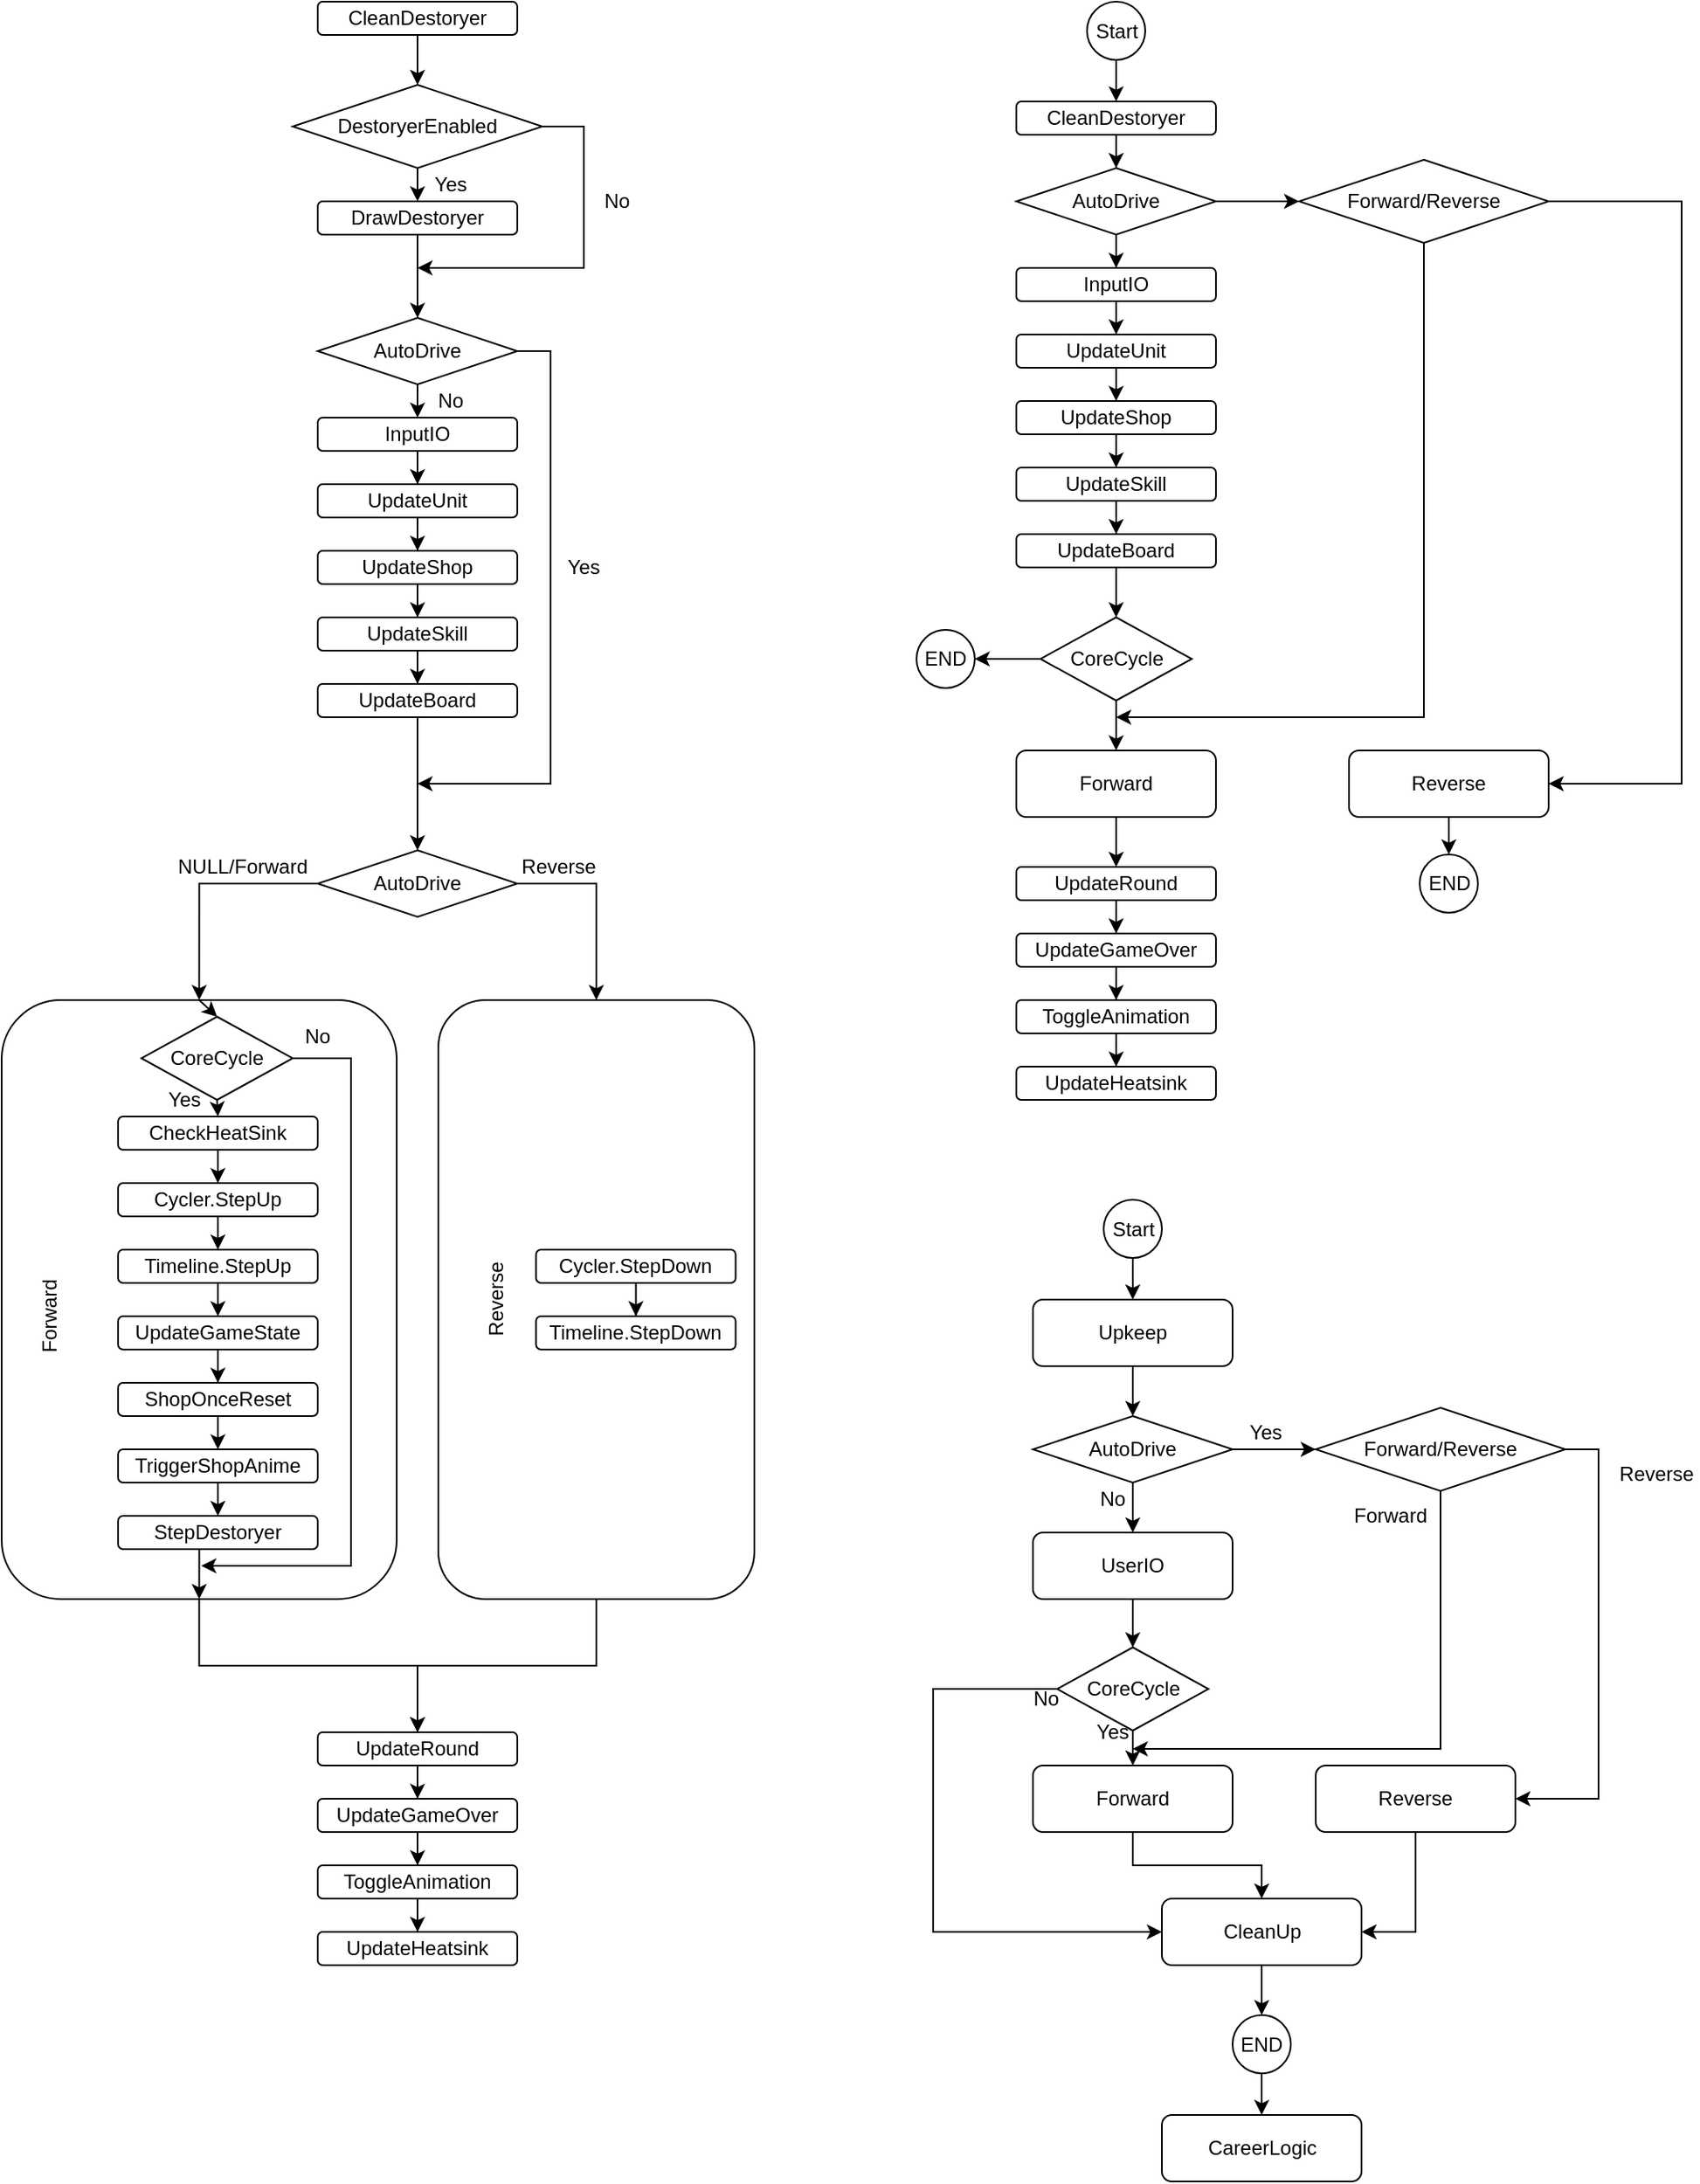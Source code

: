 <mxfile version="13.8.0" type="device"><diagram id="Ub89N-cGmiCiXLFI5kjl" name="Page-1"><mxGraphModel dx="3976" dy="2306" grid="1" gridSize="10" guides="1" tooltips="1" connect="1" arrows="1" fold="1" page="1" pageScale="1" pageWidth="827" pageHeight="1169" math="0" shadow="0"><root><mxCell id="0"/><mxCell id="1" parent="0"/><mxCell id="7DODmKBSSqq9U1HF3rxG-23" style="edgeStyle=orthogonalEdgeStyle;rounded=0;orthogonalLoop=1;jettySize=auto;html=1;exitX=0.5;exitY=1;exitDx=0;exitDy=0;entryX=0.5;entryY=0;entryDx=0;entryDy=0;" parent="1" source="7DODmKBSSqq9U1HF3rxG-1" target="7DODmKBSSqq9U1HF3rxG-22" edge="1"><mxGeometry relative="1" as="geometry"/></mxCell><mxCell id="7DODmKBSSqq9U1HF3rxG-1" value="CleanDestoryer" style="rounded=1;whiteSpace=wrap;html=1;" parent="1" vertex="1"><mxGeometry x="360" y="180" width="120" height="20" as="geometry"/></mxCell><mxCell id="7DODmKBSSqq9U1HF3rxG-25" style="edgeStyle=orthogonalEdgeStyle;rounded=0;orthogonalLoop=1;jettySize=auto;html=1;exitX=0.5;exitY=1;exitDx=0;exitDy=0;" parent="1" source="7DODmKBSSqq9U1HF3rxG-2" target="7DODmKBSSqq9U1HF3rxG-31" edge="1"><mxGeometry relative="1" as="geometry"/></mxCell><mxCell id="7DODmKBSSqq9U1HF3rxG-2" value="DrawDestoryer" style="rounded=1;whiteSpace=wrap;html=1;" parent="1" vertex="1"><mxGeometry x="360" y="300" width="120" height="20" as="geometry"/></mxCell><mxCell id="7DODmKBSSqq9U1HF3rxG-45" style="edgeStyle=orthogonalEdgeStyle;rounded=0;orthogonalLoop=1;jettySize=auto;html=1;" parent="1" source="7DODmKBSSqq9U1HF3rxG-3" target="7DODmKBSSqq9U1HF3rxG-4" edge="1"><mxGeometry relative="1" as="geometry"/></mxCell><mxCell id="7DODmKBSSqq9U1HF3rxG-3" value="InputIO" style="rounded=1;whiteSpace=wrap;html=1;" parent="1" vertex="1"><mxGeometry x="360" y="430" width="120" height="20" as="geometry"/></mxCell><mxCell id="7DODmKBSSqq9U1HF3rxG-42" style="edgeStyle=orthogonalEdgeStyle;rounded=0;orthogonalLoop=1;jettySize=auto;html=1;exitX=0.5;exitY=1;exitDx=0;exitDy=0;" parent="1" source="7DODmKBSSqq9U1HF3rxG-4" target="7DODmKBSSqq9U1HF3rxG-5" edge="1"><mxGeometry relative="1" as="geometry"/></mxCell><mxCell id="7DODmKBSSqq9U1HF3rxG-4" value="UpdateUnit" style="rounded=1;whiteSpace=wrap;html=1;" parent="1" vertex="1"><mxGeometry x="360" y="470" width="120" height="20" as="geometry"/></mxCell><mxCell id="7DODmKBSSqq9U1HF3rxG-43" style="edgeStyle=orthogonalEdgeStyle;rounded=0;orthogonalLoop=1;jettySize=auto;html=1;" parent="1" source="7DODmKBSSqq9U1HF3rxG-5" target="7DODmKBSSqq9U1HF3rxG-6" edge="1"><mxGeometry relative="1" as="geometry"/></mxCell><mxCell id="7DODmKBSSqq9U1HF3rxG-5" value="UpdateShop" style="rounded=1;whiteSpace=wrap;html=1;" parent="1" vertex="1"><mxGeometry x="360" y="510" width="120" height="20" as="geometry"/></mxCell><mxCell id="7DODmKBSSqq9U1HF3rxG-44" style="edgeStyle=orthogonalEdgeStyle;rounded=0;orthogonalLoop=1;jettySize=auto;html=1;" parent="1" source="7DODmKBSSqq9U1HF3rxG-6" target="7DODmKBSSqq9U1HF3rxG-7" edge="1"><mxGeometry relative="1" as="geometry"/></mxCell><mxCell id="7DODmKBSSqq9U1HF3rxG-6" value="UpdateSkill" style="rounded=1;whiteSpace=wrap;html=1;" parent="1" vertex="1"><mxGeometry x="360" y="550" width="120" height="20" as="geometry"/></mxCell><mxCell id="7DODmKBSSqq9U1HF3rxG-7" value="UpdateBoard" style="rounded=1;whiteSpace=wrap;html=1;" parent="1" vertex="1"><mxGeometry x="360" y="590" width="120" height="20" as="geometry"/></mxCell><mxCell id="7DODmKBSSqq9U1HF3rxG-66" style="edgeStyle=orthogonalEdgeStyle;rounded=0;orthogonalLoop=1;jettySize=auto;html=1;" parent="1" source="7DODmKBSSqq9U1HF3rxG-8" target="7DODmKBSSqq9U1HF3rxG-9" edge="1"><mxGeometry relative="1" as="geometry"/></mxCell><mxCell id="7DODmKBSSqq9U1HF3rxG-8" value="" style="rounded=1;whiteSpace=wrap;html=1;" parent="1" vertex="1"><mxGeometry x="170" y="780" width="237.5" height="360" as="geometry"/></mxCell><mxCell id="7DODmKBSSqq9U1HF3rxG-68" style="edgeStyle=orthogonalEdgeStyle;rounded=0;orthogonalLoop=1;jettySize=auto;html=1;" parent="1" source="7DODmKBSSqq9U1HF3rxG-9" target="7DODmKBSSqq9U1HF3rxG-10" edge="1"><mxGeometry relative="1" as="geometry"/></mxCell><mxCell id="7DODmKBSSqq9U1HF3rxG-9" value="UpdateRound" style="rounded=1;whiteSpace=wrap;html=1;" parent="1" vertex="1"><mxGeometry x="360" y="1220" width="120" height="20" as="geometry"/></mxCell><mxCell id="7DODmKBSSqq9U1HF3rxG-69" style="edgeStyle=orthogonalEdgeStyle;rounded=0;orthogonalLoop=1;jettySize=auto;html=1;" parent="1" source="7DODmKBSSqq9U1HF3rxG-10" target="7DODmKBSSqq9U1HF3rxG-11" edge="1"><mxGeometry relative="1" as="geometry"/></mxCell><mxCell id="7DODmKBSSqq9U1HF3rxG-10" value="UpdateGameOver" style="rounded=1;whiteSpace=wrap;html=1;" parent="1" vertex="1"><mxGeometry x="360" y="1260" width="120" height="20" as="geometry"/></mxCell><mxCell id="7DODmKBSSqq9U1HF3rxG-70" style="edgeStyle=orthogonalEdgeStyle;rounded=0;orthogonalLoop=1;jettySize=auto;html=1;" parent="1" source="7DODmKBSSqq9U1HF3rxG-11" target="7DODmKBSSqq9U1HF3rxG-12" edge="1"><mxGeometry relative="1" as="geometry"/></mxCell><mxCell id="7DODmKBSSqq9U1HF3rxG-11" value="ToggleAnimation" style="rounded=1;whiteSpace=wrap;html=1;" parent="1" vertex="1"><mxGeometry x="360" y="1300" width="120" height="20" as="geometry"/></mxCell><mxCell id="7DODmKBSSqq9U1HF3rxG-12" value="UpdateHeatsink" style="rounded=1;whiteSpace=wrap;html=1;" parent="1" vertex="1"><mxGeometry x="360" y="1340" width="120" height="20" as="geometry"/></mxCell><mxCell id="7DODmKBSSqq9U1HF3rxG-59" style="edgeStyle=orthogonalEdgeStyle;rounded=0;orthogonalLoop=1;jettySize=auto;html=1;" parent="1" source="7DODmKBSSqq9U1HF3rxG-14" target="7DODmKBSSqq9U1HF3rxG-15" edge="1"><mxGeometry relative="1" as="geometry"/></mxCell><mxCell id="7DODmKBSSqq9U1HF3rxG-14" value="CheckHeatSink" style="rounded=1;whiteSpace=wrap;html=1;" parent="1" vertex="1"><mxGeometry x="240" y="850" width="120" height="20" as="geometry"/></mxCell><mxCell id="7DODmKBSSqq9U1HF3rxG-60" style="edgeStyle=orthogonalEdgeStyle;rounded=0;orthogonalLoop=1;jettySize=auto;html=1;" parent="1" source="7DODmKBSSqq9U1HF3rxG-15" target="7DODmKBSSqq9U1HF3rxG-17" edge="1"><mxGeometry relative="1" as="geometry"/></mxCell><mxCell id="7DODmKBSSqq9U1HF3rxG-15" value="Cycler.StepUp" style="rounded=1;whiteSpace=wrap;html=1;" parent="1" vertex="1"><mxGeometry x="240" y="890" width="120" height="20" as="geometry"/></mxCell><mxCell id="7DODmKBSSqq9U1HF3rxG-61" style="edgeStyle=orthogonalEdgeStyle;rounded=0;orthogonalLoop=1;jettySize=auto;html=1;" parent="1" source="7DODmKBSSqq9U1HF3rxG-17" target="7DODmKBSSqq9U1HF3rxG-18" edge="1"><mxGeometry relative="1" as="geometry"/></mxCell><mxCell id="7DODmKBSSqq9U1HF3rxG-17" value="Timeline.StepUp" style="rounded=1;whiteSpace=wrap;html=1;" parent="1" vertex="1"><mxGeometry x="240" y="930" width="120" height="20" as="geometry"/></mxCell><mxCell id="7DODmKBSSqq9U1HF3rxG-62" style="edgeStyle=orthogonalEdgeStyle;rounded=0;orthogonalLoop=1;jettySize=auto;html=1;" parent="1" source="7DODmKBSSqq9U1HF3rxG-18" target="7DODmKBSSqq9U1HF3rxG-19" edge="1"><mxGeometry relative="1" as="geometry"/></mxCell><mxCell id="7DODmKBSSqq9U1HF3rxG-18" value="UpdateGameState" style="rounded=1;whiteSpace=wrap;html=1;" parent="1" vertex="1"><mxGeometry x="240" y="970" width="120" height="20" as="geometry"/></mxCell><mxCell id="7DODmKBSSqq9U1HF3rxG-63" style="edgeStyle=orthogonalEdgeStyle;rounded=0;orthogonalLoop=1;jettySize=auto;html=1;" parent="1" source="7DODmKBSSqq9U1HF3rxG-19" target="7DODmKBSSqq9U1HF3rxG-20" edge="1"><mxGeometry relative="1" as="geometry"/></mxCell><mxCell id="7DODmKBSSqq9U1HF3rxG-19" value="ShopOnceReset" style="rounded=1;whiteSpace=wrap;html=1;" parent="1" vertex="1"><mxGeometry x="240" y="1010" width="120" height="20" as="geometry"/></mxCell><mxCell id="7DODmKBSSqq9U1HF3rxG-64" style="edgeStyle=orthogonalEdgeStyle;rounded=0;orthogonalLoop=1;jettySize=auto;html=1;" parent="1" source="7DODmKBSSqq9U1HF3rxG-20" target="7DODmKBSSqq9U1HF3rxG-21" edge="1"><mxGeometry relative="1" as="geometry"/></mxCell><mxCell id="7DODmKBSSqq9U1HF3rxG-20" value="TriggerShopAnime" style="rounded=1;whiteSpace=wrap;html=1;" parent="1" vertex="1"><mxGeometry x="240" y="1050" width="120" height="20" as="geometry"/></mxCell><mxCell id="7DODmKBSSqq9U1HF3rxG-73" style="edgeStyle=orthogonalEdgeStyle;rounded=0;orthogonalLoop=1;jettySize=auto;html=1;exitX=0.5;exitY=1;exitDx=0;exitDy=0;entryX=0.5;entryY=1;entryDx=0;entryDy=0;" parent="1" source="7DODmKBSSqq9U1HF3rxG-21" target="7DODmKBSSqq9U1HF3rxG-8" edge="1"><mxGeometry relative="1" as="geometry"/></mxCell><mxCell id="7DODmKBSSqq9U1HF3rxG-21" value="StepDestoryer" style="rounded=1;whiteSpace=wrap;html=1;" parent="1" vertex="1"><mxGeometry x="240" y="1090" width="120" height="20" as="geometry"/></mxCell><mxCell id="7DODmKBSSqq9U1HF3rxG-24" style="edgeStyle=orthogonalEdgeStyle;rounded=0;orthogonalLoop=1;jettySize=auto;html=1;exitX=0.5;exitY=1;exitDx=0;exitDy=0;entryX=0.5;entryY=0;entryDx=0;entryDy=0;" parent="1" source="7DODmKBSSqq9U1HF3rxG-22" target="7DODmKBSSqq9U1HF3rxG-2" edge="1"><mxGeometry relative="1" as="geometry"/></mxCell><mxCell id="7DODmKBSSqq9U1HF3rxG-30" style="edgeStyle=orthogonalEdgeStyle;rounded=0;orthogonalLoop=1;jettySize=auto;html=1;exitX=1;exitY=0.5;exitDx=0;exitDy=0;" parent="1" source="7DODmKBSSqq9U1HF3rxG-22" edge="1"><mxGeometry relative="1" as="geometry"><mxPoint x="420" y="340" as="targetPoint"/><Array as="points"><mxPoint x="520" y="255"/><mxPoint x="520" y="340"/></Array></mxGeometry></mxCell><mxCell id="7DODmKBSSqq9U1HF3rxG-22" value="&lt;span&gt;DestoryerEnabled&lt;/span&gt;" style="rhombus;whiteSpace=wrap;html=1;" parent="1" vertex="1"><mxGeometry x="345" y="230" width="150" height="50" as="geometry"/></mxCell><mxCell id="7DODmKBSSqq9U1HF3rxG-32" style="edgeStyle=orthogonalEdgeStyle;rounded=0;orthogonalLoop=1;jettySize=auto;html=1;exitX=0.5;exitY=1;exitDx=0;exitDy=0;entryX=0.5;entryY=0;entryDx=0;entryDy=0;" parent="1" source="7DODmKBSSqq9U1HF3rxG-31" target="7DODmKBSSqq9U1HF3rxG-3" edge="1"><mxGeometry relative="1" as="geometry"/></mxCell><mxCell id="7DODmKBSSqq9U1HF3rxG-34" style="edgeStyle=orthogonalEdgeStyle;rounded=0;orthogonalLoop=1;jettySize=auto;html=1;exitX=1;exitY=0.5;exitDx=0;exitDy=0;" parent="1" source="7DODmKBSSqq9U1HF3rxG-31" edge="1"><mxGeometry relative="1" as="geometry"><mxPoint x="420" y="650" as="targetPoint"/><Array as="points"><mxPoint x="500" y="390"/><mxPoint x="500" y="650"/></Array></mxGeometry></mxCell><mxCell id="7DODmKBSSqq9U1HF3rxG-31" value="&lt;span&gt;AutoDrive&lt;/span&gt;" style="rhombus;whiteSpace=wrap;html=1;" parent="1" vertex="1"><mxGeometry x="360" y="370" width="120" height="40" as="geometry"/></mxCell><mxCell id="7DODmKBSSqq9U1HF3rxG-37" value="No" style="text;html=1;strokeColor=none;fillColor=none;align=center;verticalAlign=middle;whiteSpace=wrap;rounded=0;" parent="1" vertex="1"><mxGeometry x="520" y="290" width="40" height="20" as="geometry"/></mxCell><mxCell id="7DODmKBSSqq9U1HF3rxG-38" value="Yes" style="text;html=1;strokeColor=none;fillColor=none;align=center;verticalAlign=middle;whiteSpace=wrap;rounded=0;" parent="1" vertex="1"><mxGeometry x="420" y="280" width="40" height="20" as="geometry"/></mxCell><mxCell id="7DODmKBSSqq9U1HF3rxG-39" value="No" style="text;html=1;strokeColor=none;fillColor=none;align=center;verticalAlign=middle;whiteSpace=wrap;rounded=0;" parent="1" vertex="1"><mxGeometry x="420" y="410" width="40" height="20" as="geometry"/></mxCell><mxCell id="7DODmKBSSqq9U1HF3rxG-40" value="Yes" style="text;html=1;strokeColor=none;fillColor=none;align=center;verticalAlign=middle;whiteSpace=wrap;rounded=0;" parent="1" vertex="1"><mxGeometry x="500" y="510" width="40" height="20" as="geometry"/></mxCell><mxCell id="7DODmKBSSqq9U1HF3rxG-47" value="" style="endArrow=classic;html=1;exitX=0.5;exitY=1;exitDx=0;exitDy=0;" parent="1" source="7DODmKBSSqq9U1HF3rxG-7" edge="1"><mxGeometry width="50" height="50" relative="1" as="geometry"><mxPoint x="350" y="690" as="sourcePoint"/><mxPoint x="420" y="690" as="targetPoint"/></mxGeometry></mxCell><mxCell id="7DODmKBSSqq9U1HF3rxG-55" style="edgeStyle=orthogonalEdgeStyle;rounded=0;orthogonalLoop=1;jettySize=auto;html=1;exitX=0;exitY=0.5;exitDx=0;exitDy=0;entryX=0.5;entryY=0;entryDx=0;entryDy=0;" parent="1" source="7DODmKBSSqq9U1HF3rxG-48" target="7DODmKBSSqq9U1HF3rxG-8" edge="1"><mxGeometry relative="1" as="geometry"/></mxCell><mxCell id="7DODmKBSSqq9U1HF3rxG-56" style="edgeStyle=orthogonalEdgeStyle;rounded=0;orthogonalLoop=1;jettySize=auto;html=1;exitX=1;exitY=0.5;exitDx=0;exitDy=0;" parent="1" source="7DODmKBSSqq9U1HF3rxG-48" target="7DODmKBSSqq9U1HF3rxG-51" edge="1"><mxGeometry relative="1" as="geometry"/></mxCell><mxCell id="7DODmKBSSqq9U1HF3rxG-48" value="&lt;span&gt;AutoDrive&lt;/span&gt;" style="rhombus;whiteSpace=wrap;html=1;" parent="1" vertex="1"><mxGeometry x="360" y="690" width="120" height="40" as="geometry"/></mxCell><mxCell id="7DODmKBSSqq9U1HF3rxG-50" value="Forward" style="text;html=1;strokeColor=none;fillColor=none;align=center;verticalAlign=middle;whiteSpace=wrap;rounded=0;rotation=-90;" parent="1" vertex="1"><mxGeometry x="160" y="960" width="77.5" height="20" as="geometry"/></mxCell><mxCell id="7DODmKBSSqq9U1HF3rxG-67" style="edgeStyle=orthogonalEdgeStyle;rounded=0;orthogonalLoop=1;jettySize=auto;html=1;" parent="1" source="7DODmKBSSqq9U1HF3rxG-51" target="7DODmKBSSqq9U1HF3rxG-9" edge="1"><mxGeometry relative="1" as="geometry"><Array as="points"><mxPoint x="528" y="1180"/><mxPoint x="420" y="1180"/></Array></mxGeometry></mxCell><mxCell id="7DODmKBSSqq9U1HF3rxG-51" value="" style="rounded=1;whiteSpace=wrap;html=1;" parent="1" vertex="1"><mxGeometry x="432.5" y="780" width="190" height="360" as="geometry"/></mxCell><mxCell id="7DODmKBSSqq9U1HF3rxG-52" value="Reverse" style="text;html=1;strokeColor=none;fillColor=none;align=center;verticalAlign=middle;whiteSpace=wrap;rounded=0;rotation=-90;" parent="1" vertex="1"><mxGeometry x="428.75" y="950" width="77.5" height="20" as="geometry"/></mxCell><mxCell id="7DODmKBSSqq9U1HF3rxG-65" style="edgeStyle=orthogonalEdgeStyle;rounded=0;orthogonalLoop=1;jettySize=auto;html=1;" parent="1" source="7DODmKBSSqq9U1HF3rxG-53" target="7DODmKBSSqq9U1HF3rxG-54" edge="1"><mxGeometry relative="1" as="geometry"/></mxCell><mxCell id="7DODmKBSSqq9U1HF3rxG-53" value="Cycler.StepDown" style="rounded=1;whiteSpace=wrap;html=1;" parent="1" vertex="1"><mxGeometry x="491.25" y="930" width="120" height="20" as="geometry"/></mxCell><mxCell id="7DODmKBSSqq9U1HF3rxG-54" value="Timeline.StepDown" style="rounded=1;whiteSpace=wrap;html=1;" parent="1" vertex="1"><mxGeometry x="491.25" y="970" width="120" height="20" as="geometry"/></mxCell><mxCell id="7DODmKBSSqq9U1HF3rxG-57" value="Reverse" style="text;html=1;strokeColor=none;fillColor=none;align=center;verticalAlign=middle;whiteSpace=wrap;rounded=0;" parent="1" vertex="1"><mxGeometry x="480" y="690" width="50" height="20" as="geometry"/></mxCell><mxCell id="7DODmKBSSqq9U1HF3rxG-58" value="NULL/Forward" style="text;html=1;strokeColor=none;fillColor=none;align=center;verticalAlign=middle;whiteSpace=wrap;rounded=0;" parent="1" vertex="1"><mxGeometry x="270" y="690" width="90" height="20" as="geometry"/></mxCell><mxCell id="7DODmKBSSqq9U1HF3rxG-77" style="edgeStyle=orthogonalEdgeStyle;rounded=0;orthogonalLoop=1;jettySize=auto;html=1;exitX=0.5;exitY=1;exitDx=0;exitDy=0;entryX=0.5;entryY=0;entryDx=0;entryDy=0;" parent="1" source="7DODmKBSSqq9U1HF3rxG-74" target="7DODmKBSSqq9U1HF3rxG-14" edge="1"><mxGeometry relative="1" as="geometry"/></mxCell><mxCell id="7DODmKBSSqq9U1HF3rxG-79" style="edgeStyle=orthogonalEdgeStyle;rounded=0;orthogonalLoop=1;jettySize=auto;html=1;exitX=1;exitY=0.5;exitDx=0;exitDy=0;" parent="1" source="7DODmKBSSqq9U1HF3rxG-74" edge="1"><mxGeometry relative="1" as="geometry"><mxPoint x="290" y="1120" as="targetPoint"/><Array as="points"><mxPoint x="380" y="815"/><mxPoint x="380" y="1120"/></Array></mxGeometry></mxCell><mxCell id="7DODmKBSSqq9U1HF3rxG-74" value="CoreCycle" style="rhombus;whiteSpace=wrap;html=1;" parent="1" vertex="1"><mxGeometry x="254" y="790" width="91" height="50" as="geometry"/></mxCell><mxCell id="7DODmKBSSqq9U1HF3rxG-76" value="" style="endArrow=classic;html=1;entryX=0.5;entryY=0;entryDx=0;entryDy=0;exitX=0.5;exitY=0;exitDx=0;exitDy=0;" parent="1" source="7DODmKBSSqq9U1HF3rxG-8" target="7DODmKBSSqq9U1HF3rxG-74" edge="1"><mxGeometry width="50" height="50" relative="1" as="geometry"><mxPoint x="70" y="810" as="sourcePoint"/><mxPoint x="120" y="760" as="targetPoint"/></mxGeometry></mxCell><mxCell id="7DODmKBSSqq9U1HF3rxG-80" value="Yes" style="text;html=1;strokeColor=none;fillColor=none;align=center;verticalAlign=middle;whiteSpace=wrap;rounded=0;" parent="1" vertex="1"><mxGeometry x="260" y="830" width="40" height="20" as="geometry"/></mxCell><mxCell id="7DODmKBSSqq9U1HF3rxG-81" value="No" style="text;html=1;strokeColor=none;fillColor=none;align=center;verticalAlign=middle;whiteSpace=wrap;rounded=0;" parent="1" vertex="1"><mxGeometry x="340" y="792" width="40" height="20" as="geometry"/></mxCell><mxCell id="6K3db8Ul0f14xqEDTR-G-80" style="edgeStyle=orthogonalEdgeStyle;rounded=0;orthogonalLoop=1;jettySize=auto;html=1;exitX=0.5;exitY=1;exitDx=0;exitDy=0;" parent="1" source="6K3db8Ul0f14xqEDTR-G-66" target="6K3db8Ul0f14xqEDTR-G-71" edge="1"><mxGeometry relative="1" as="geometry"/></mxCell><mxCell id="6K3db8Ul0f14xqEDTR-G-99" style="edgeStyle=orthogonalEdgeStyle;rounded=0;orthogonalLoop=1;jettySize=auto;html=1;" parent="1" source="6K3db8Ul0f14xqEDTR-G-66" target="6K3db8Ul0f14xqEDTR-G-98" edge="1"><mxGeometry relative="1" as="geometry"/></mxCell><mxCell id="6K3db8Ul0f14xqEDTR-G-66" value="&lt;span&gt;AutoDrive&lt;/span&gt;" style="rhombus;whiteSpace=wrap;html=1;" parent="1" vertex="1"><mxGeometry x="780" y="280" width="120" height="40" as="geometry"/></mxCell><mxCell id="6K3db8Ul0f14xqEDTR-G-69" style="edgeStyle=orthogonalEdgeStyle;rounded=0;orthogonalLoop=1;jettySize=auto;html=1;" parent="1" source="6K3db8Ul0f14xqEDTR-G-68" target="6K3db8Ul0f14xqEDTR-G-66" edge="1"><mxGeometry relative="1" as="geometry"/></mxCell><mxCell id="6K3db8Ul0f14xqEDTR-G-68" value="CleanDestoryer" style="rounded=1;whiteSpace=wrap;html=1;" parent="1" vertex="1"><mxGeometry x="780" y="240" width="120" height="20" as="geometry"/></mxCell><mxCell id="6K3db8Ul0f14xqEDTR-G-70" style="edgeStyle=orthogonalEdgeStyle;rounded=0;orthogonalLoop=1;jettySize=auto;html=1;" parent="1" source="6K3db8Ul0f14xqEDTR-G-71" target="6K3db8Ul0f14xqEDTR-G-73" edge="1"><mxGeometry relative="1" as="geometry"/></mxCell><mxCell id="6K3db8Ul0f14xqEDTR-G-71" value="InputIO" style="rounded=1;whiteSpace=wrap;html=1;" parent="1" vertex="1"><mxGeometry x="780" y="340" width="120" height="20" as="geometry"/></mxCell><mxCell id="6K3db8Ul0f14xqEDTR-G-72" style="edgeStyle=orthogonalEdgeStyle;rounded=0;orthogonalLoop=1;jettySize=auto;html=1;exitX=0.5;exitY=1;exitDx=0;exitDy=0;" parent="1" source="6K3db8Ul0f14xqEDTR-G-73" target="6K3db8Ul0f14xqEDTR-G-75" edge="1"><mxGeometry relative="1" as="geometry"/></mxCell><mxCell id="6K3db8Ul0f14xqEDTR-G-73" value="UpdateUnit" style="rounded=1;whiteSpace=wrap;html=1;" parent="1" vertex="1"><mxGeometry x="780" y="380" width="120" height="20" as="geometry"/></mxCell><mxCell id="6K3db8Ul0f14xqEDTR-G-74" style="edgeStyle=orthogonalEdgeStyle;rounded=0;orthogonalLoop=1;jettySize=auto;html=1;" parent="1" source="6K3db8Ul0f14xqEDTR-G-75" target="6K3db8Ul0f14xqEDTR-G-77" edge="1"><mxGeometry relative="1" as="geometry"/></mxCell><mxCell id="6K3db8Ul0f14xqEDTR-G-75" value="UpdateShop" style="rounded=1;whiteSpace=wrap;html=1;" parent="1" vertex="1"><mxGeometry x="780" y="420" width="120" height="20" as="geometry"/></mxCell><mxCell id="6K3db8Ul0f14xqEDTR-G-76" style="edgeStyle=orthogonalEdgeStyle;rounded=0;orthogonalLoop=1;jettySize=auto;html=1;" parent="1" source="6K3db8Ul0f14xqEDTR-G-77" target="6K3db8Ul0f14xqEDTR-G-78" edge="1"><mxGeometry relative="1" as="geometry"/></mxCell><mxCell id="6K3db8Ul0f14xqEDTR-G-77" value="UpdateSkill" style="rounded=1;whiteSpace=wrap;html=1;" parent="1" vertex="1"><mxGeometry x="780" y="460" width="120" height="20" as="geometry"/></mxCell><mxCell id="6K3db8Ul0f14xqEDTR-G-82" style="edgeStyle=orthogonalEdgeStyle;rounded=0;orthogonalLoop=1;jettySize=auto;html=1;exitX=0.5;exitY=1;exitDx=0;exitDy=0;entryX=0.5;entryY=0;entryDx=0;entryDy=0;" parent="1" source="6K3db8Ul0f14xqEDTR-G-78" target="6K3db8Ul0f14xqEDTR-G-81" edge="1"><mxGeometry relative="1" as="geometry"/></mxCell><mxCell id="6K3db8Ul0f14xqEDTR-G-78" value="UpdateBoard" style="rounded=1;whiteSpace=wrap;html=1;" parent="1" vertex="1"><mxGeometry x="780" y="500" width="120" height="20" as="geometry"/></mxCell><mxCell id="6K3db8Ul0f14xqEDTR-G-85" style="edgeStyle=orthogonalEdgeStyle;rounded=0;orthogonalLoop=1;jettySize=auto;html=1;entryX=0.5;entryY=0;entryDx=0;entryDy=0;" parent="1" source="6K3db8Ul0f14xqEDTR-G-81" target="6K3db8Ul0f14xqEDTR-G-84" edge="1"><mxGeometry relative="1" as="geometry"/></mxCell><mxCell id="6K3db8Ul0f14xqEDTR-G-96" style="edgeStyle=orthogonalEdgeStyle;rounded=0;orthogonalLoop=1;jettySize=auto;html=1;" parent="1" source="6K3db8Ul0f14xqEDTR-G-81" target="6K3db8Ul0f14xqEDTR-G-95" edge="1"><mxGeometry relative="1" as="geometry"/></mxCell><mxCell id="6K3db8Ul0f14xqEDTR-G-81" value="CoreCycle" style="rhombus;whiteSpace=wrap;html=1;" parent="1" vertex="1"><mxGeometry x="794.5" y="550" width="91" height="50" as="geometry"/></mxCell><mxCell id="6K3db8Ul0f14xqEDTR-G-93" style="edgeStyle=orthogonalEdgeStyle;rounded=0;orthogonalLoop=1;jettySize=auto;html=1;" parent="1" source="6K3db8Ul0f14xqEDTR-G-84" target="6K3db8Ul0f14xqEDTR-G-87" edge="1"><mxGeometry relative="1" as="geometry"/></mxCell><mxCell id="6K3db8Ul0f14xqEDTR-G-84" value="Forward" style="rounded=1;whiteSpace=wrap;html=1;" parent="1" vertex="1"><mxGeometry x="780" y="630" width="120" height="40" as="geometry"/></mxCell><mxCell id="6K3db8Ul0f14xqEDTR-G-86" style="edgeStyle=orthogonalEdgeStyle;rounded=0;orthogonalLoop=1;jettySize=auto;html=1;" parent="1" source="6K3db8Ul0f14xqEDTR-G-87" target="6K3db8Ul0f14xqEDTR-G-89" edge="1"><mxGeometry relative="1" as="geometry"/></mxCell><mxCell id="6K3db8Ul0f14xqEDTR-G-87" value="UpdateRound" style="rounded=1;whiteSpace=wrap;html=1;" parent="1" vertex="1"><mxGeometry x="780" y="700" width="120" height="20" as="geometry"/></mxCell><mxCell id="6K3db8Ul0f14xqEDTR-G-88" style="edgeStyle=orthogonalEdgeStyle;rounded=0;orthogonalLoop=1;jettySize=auto;html=1;" parent="1" source="6K3db8Ul0f14xqEDTR-G-89" target="6K3db8Ul0f14xqEDTR-G-91" edge="1"><mxGeometry relative="1" as="geometry"/></mxCell><mxCell id="6K3db8Ul0f14xqEDTR-G-89" value="UpdateGameOver" style="rounded=1;whiteSpace=wrap;html=1;" parent="1" vertex="1"><mxGeometry x="780" y="740" width="120" height="20" as="geometry"/></mxCell><mxCell id="6K3db8Ul0f14xqEDTR-G-90" style="edgeStyle=orthogonalEdgeStyle;rounded=0;orthogonalLoop=1;jettySize=auto;html=1;" parent="1" source="6K3db8Ul0f14xqEDTR-G-91" target="6K3db8Ul0f14xqEDTR-G-92" edge="1"><mxGeometry relative="1" as="geometry"/></mxCell><mxCell id="6K3db8Ul0f14xqEDTR-G-91" value="ToggleAnimation" style="rounded=1;whiteSpace=wrap;html=1;" parent="1" vertex="1"><mxGeometry x="780" y="780" width="120" height="20" as="geometry"/></mxCell><mxCell id="6K3db8Ul0f14xqEDTR-G-92" value="UpdateHeatsink" style="rounded=1;whiteSpace=wrap;html=1;" parent="1" vertex="1"><mxGeometry x="780" y="820" width="120" height="20" as="geometry"/></mxCell><mxCell id="6K3db8Ul0f14xqEDTR-G-95" value="END" style="ellipse;whiteSpace=wrap;html=1;aspect=fixed;" parent="1" vertex="1"><mxGeometry x="720" y="557.5" width="35" height="35" as="geometry"/></mxCell><mxCell id="6K3db8Ul0f14xqEDTR-G-103" style="edgeStyle=orthogonalEdgeStyle;rounded=0;orthogonalLoop=1;jettySize=auto;html=1;" parent="1" source="6K3db8Ul0f14xqEDTR-G-97" target="6K3db8Ul0f14xqEDTR-G-102" edge="1"><mxGeometry relative="1" as="geometry"/></mxCell><mxCell id="6K3db8Ul0f14xqEDTR-G-97" value="Reverse" style="rounded=1;whiteSpace=wrap;html=1;" parent="1" vertex="1"><mxGeometry x="980" y="630" width="120" height="40" as="geometry"/></mxCell><mxCell id="6K3db8Ul0f14xqEDTR-G-100" style="edgeStyle=orthogonalEdgeStyle;rounded=0;orthogonalLoop=1;jettySize=auto;html=1;" parent="1" source="6K3db8Ul0f14xqEDTR-G-98" edge="1"><mxGeometry relative="1" as="geometry"><mxPoint x="840" y="610" as="targetPoint"/><Array as="points"><mxPoint x="1025" y="610"/></Array></mxGeometry></mxCell><mxCell id="6K3db8Ul0f14xqEDTR-G-101" style="edgeStyle=orthogonalEdgeStyle;rounded=0;orthogonalLoop=1;jettySize=auto;html=1;entryX=1;entryY=0.5;entryDx=0;entryDy=0;" parent="1" source="6K3db8Ul0f14xqEDTR-G-98" target="6K3db8Ul0f14xqEDTR-G-97" edge="1"><mxGeometry relative="1" as="geometry"><Array as="points"><mxPoint x="1180" y="300"/><mxPoint x="1180" y="650"/></Array></mxGeometry></mxCell><mxCell id="6K3db8Ul0f14xqEDTR-G-98" value="Forward/Reverse" style="rhombus;whiteSpace=wrap;html=1;" parent="1" vertex="1"><mxGeometry x="950" y="275" width="150" height="50" as="geometry"/></mxCell><mxCell id="6K3db8Ul0f14xqEDTR-G-102" value="END" style="ellipse;whiteSpace=wrap;html=1;aspect=fixed;" parent="1" vertex="1"><mxGeometry x="1022.5" y="692.5" width="35" height="35" as="geometry"/></mxCell><mxCell id="6K3db8Ul0f14xqEDTR-G-106" style="edgeStyle=orthogonalEdgeStyle;rounded=0;orthogonalLoop=1;jettySize=auto;html=1;" parent="1" source="6K3db8Ul0f14xqEDTR-G-104" target="6K3db8Ul0f14xqEDTR-G-68" edge="1"><mxGeometry relative="1" as="geometry"/></mxCell><mxCell id="6K3db8Ul0f14xqEDTR-G-104" value="Start" style="ellipse;whiteSpace=wrap;html=1;aspect=fixed;" parent="1" vertex="1"><mxGeometry x="822.5" y="180" width="35" height="35" as="geometry"/></mxCell><mxCell id="6K3db8Ul0f14xqEDTR-G-108" style="edgeStyle=orthogonalEdgeStyle;rounded=0;orthogonalLoop=1;jettySize=auto;html=1;" parent="1" source="6K3db8Ul0f14xqEDTR-G-109" target="6K3db8Ul0f14xqEDTR-G-139" edge="1"><mxGeometry relative="1" as="geometry"/></mxCell><mxCell id="6K3db8Ul0f14xqEDTR-G-148" style="edgeStyle=orthogonalEdgeStyle;rounded=0;orthogonalLoop=1;jettySize=auto;html=1;" parent="1" source="6K3db8Ul0f14xqEDTR-G-109" target="6K3db8Ul0f14xqEDTR-G-147" edge="1"><mxGeometry relative="1" as="geometry"/></mxCell><mxCell id="6K3db8Ul0f14xqEDTR-G-109" value="&lt;span&gt;AutoDrive&lt;/span&gt;" style="rhombus;whiteSpace=wrap;html=1;" parent="1" vertex="1"><mxGeometry x="790" y="1030" width="120" height="40" as="geometry"/></mxCell><mxCell id="6K3db8Ul0f14xqEDTR-G-122" style="edgeStyle=orthogonalEdgeStyle;rounded=0;orthogonalLoop=1;jettySize=auto;html=1;entryX=0.5;entryY=0;entryDx=0;entryDy=0;" parent="1" source="6K3db8Ul0f14xqEDTR-G-124" target="6K3db8Ul0f14xqEDTR-G-126" edge="1"><mxGeometry relative="1" as="geometry"/></mxCell><mxCell id="6K3db8Ul0f14xqEDTR-G-154" style="edgeStyle=orthogonalEdgeStyle;rounded=0;orthogonalLoop=1;jettySize=auto;html=1;entryX=0;entryY=0.5;entryDx=0;entryDy=0;" parent="1" source="6K3db8Ul0f14xqEDTR-G-124" target="6K3db8Ul0f14xqEDTR-G-144" edge="1"><mxGeometry relative="1" as="geometry"><Array as="points"><mxPoint x="730" y="1194"/><mxPoint x="730" y="1340"/></Array></mxGeometry></mxCell><mxCell id="6K3db8Ul0f14xqEDTR-G-124" value="CoreCycle" style="rhombus;whiteSpace=wrap;html=1;" parent="1" vertex="1"><mxGeometry x="804.5" y="1169" width="91" height="50" as="geometry"/></mxCell><mxCell id="6K3db8Ul0f14xqEDTR-G-152" style="edgeStyle=orthogonalEdgeStyle;rounded=0;orthogonalLoop=1;jettySize=auto;html=1;exitX=0.5;exitY=1;exitDx=0;exitDy=0;" parent="1" source="6K3db8Ul0f14xqEDTR-G-126" target="6K3db8Ul0f14xqEDTR-G-144" edge="1"><mxGeometry relative="1" as="geometry"/></mxCell><mxCell id="6K3db8Ul0f14xqEDTR-G-126" value="Forward" style="rounded=1;whiteSpace=wrap;html=1;" parent="1" vertex="1"><mxGeometry x="790" y="1240" width="120" height="40" as="geometry"/></mxCell><mxCell id="6K3db8Ul0f14xqEDTR-G-153" style="edgeStyle=orthogonalEdgeStyle;rounded=0;orthogonalLoop=1;jettySize=auto;html=1;entryX=1;entryY=0.5;entryDx=0;entryDy=0;" parent="1" source="6K3db8Ul0f14xqEDTR-G-136" target="6K3db8Ul0f14xqEDTR-G-144" edge="1"><mxGeometry relative="1" as="geometry"/></mxCell><mxCell id="6K3db8Ul0f14xqEDTR-G-136" value="Reverse" style="rounded=1;whiteSpace=wrap;html=1;" parent="1" vertex="1"><mxGeometry x="960" y="1240" width="120" height="40" as="geometry"/></mxCell><mxCell id="6K3db8Ul0f14xqEDTR-G-150" style="edgeStyle=orthogonalEdgeStyle;rounded=0;orthogonalLoop=1;jettySize=auto;html=1;" parent="1" source="6K3db8Ul0f14xqEDTR-G-139" edge="1"><mxGeometry relative="1" as="geometry"><mxPoint x="850" y="1230" as="targetPoint"/><Array as="points"><mxPoint x="1035" y="1230"/></Array></mxGeometry></mxCell><mxCell id="6K3db8Ul0f14xqEDTR-G-151" style="edgeStyle=orthogonalEdgeStyle;rounded=0;orthogonalLoop=1;jettySize=auto;html=1;entryX=1;entryY=0.5;entryDx=0;entryDy=0;" parent="1" source="6K3db8Ul0f14xqEDTR-G-139" target="6K3db8Ul0f14xqEDTR-G-136" edge="1"><mxGeometry relative="1" as="geometry"><Array as="points"><mxPoint x="1130" y="1050"/><mxPoint x="1130" y="1260"/></Array></mxGeometry></mxCell><mxCell id="6K3db8Ul0f14xqEDTR-G-139" value="Forward/Reverse" style="rhombus;whiteSpace=wrap;html=1;" parent="1" vertex="1"><mxGeometry x="960" y="1025" width="150" height="50" as="geometry"/></mxCell><mxCell id="6K3db8Ul0f14xqEDTR-G-163" style="edgeStyle=orthogonalEdgeStyle;rounded=0;orthogonalLoop=1;jettySize=auto;html=1;" parent="1" source="6K3db8Ul0f14xqEDTR-G-140" target="6K3db8Ul0f14xqEDTR-G-162" edge="1"><mxGeometry relative="1" as="geometry"/></mxCell><mxCell id="6K3db8Ul0f14xqEDTR-G-140" value="END" style="ellipse;whiteSpace=wrap;html=1;aspect=fixed;" parent="1" vertex="1"><mxGeometry x="910" y="1390" width="35" height="35" as="geometry"/></mxCell><mxCell id="6K3db8Ul0f14xqEDTR-G-145" style="edgeStyle=orthogonalEdgeStyle;rounded=0;orthogonalLoop=1;jettySize=auto;html=1;" parent="1" source="6K3db8Ul0f14xqEDTR-G-142" target="6K3db8Ul0f14xqEDTR-G-143" edge="1"><mxGeometry relative="1" as="geometry"/></mxCell><mxCell id="6K3db8Ul0f14xqEDTR-G-142" value="Start" style="ellipse;whiteSpace=wrap;html=1;aspect=fixed;" parent="1" vertex="1"><mxGeometry x="832.5" y="900" width="35" height="35" as="geometry"/></mxCell><mxCell id="6K3db8Ul0f14xqEDTR-G-146" style="edgeStyle=orthogonalEdgeStyle;rounded=0;orthogonalLoop=1;jettySize=auto;html=1;" parent="1" source="6K3db8Ul0f14xqEDTR-G-143" target="6K3db8Ul0f14xqEDTR-G-109" edge="1"><mxGeometry relative="1" as="geometry"/></mxCell><mxCell id="6K3db8Ul0f14xqEDTR-G-143" value="Upkeep" style="rounded=1;whiteSpace=wrap;html=1;" parent="1" vertex="1"><mxGeometry x="790" y="960" width="120" height="40" as="geometry"/></mxCell><mxCell id="6K3db8Ul0f14xqEDTR-G-155" style="edgeStyle=orthogonalEdgeStyle;rounded=0;orthogonalLoop=1;jettySize=auto;html=1;" parent="1" source="6K3db8Ul0f14xqEDTR-G-144" target="6K3db8Ul0f14xqEDTR-G-140" edge="1"><mxGeometry relative="1" as="geometry"/></mxCell><mxCell id="6K3db8Ul0f14xqEDTR-G-144" value="CleanUp" style="rounded=1;whiteSpace=wrap;html=1;" parent="1" vertex="1"><mxGeometry x="867.5" y="1320" width="120" height="40" as="geometry"/></mxCell><mxCell id="6K3db8Ul0f14xqEDTR-G-149" style="edgeStyle=orthogonalEdgeStyle;rounded=0;orthogonalLoop=1;jettySize=auto;html=1;" parent="1" source="6K3db8Ul0f14xqEDTR-G-147" target="6K3db8Ul0f14xqEDTR-G-124" edge="1"><mxGeometry relative="1" as="geometry"/></mxCell><mxCell id="6K3db8Ul0f14xqEDTR-G-147" value="UserIO" style="rounded=1;whiteSpace=wrap;html=1;" parent="1" vertex="1"><mxGeometry x="790" y="1100" width="120" height="40" as="geometry"/></mxCell><mxCell id="6K3db8Ul0f14xqEDTR-G-156" value="No" style="text;html=1;strokeColor=none;fillColor=none;align=center;verticalAlign=middle;whiteSpace=wrap;rounded=0;" parent="1" vertex="1"><mxGeometry x="817.5" y="1070" width="40" height="20" as="geometry"/></mxCell><mxCell id="6K3db8Ul0f14xqEDTR-G-157" value="Yes" style="text;html=1;strokeColor=none;fillColor=none;align=center;verticalAlign=middle;whiteSpace=wrap;rounded=0;" parent="1" vertex="1"><mxGeometry x="910" y="1030" width="40" height="20" as="geometry"/></mxCell><mxCell id="6K3db8Ul0f14xqEDTR-G-158" value="Forward" style="text;html=1;strokeColor=none;fillColor=none;align=center;verticalAlign=middle;whiteSpace=wrap;rounded=0;" parent="1" vertex="1"><mxGeometry x="980" y="1080" width="50" height="20" as="geometry"/></mxCell><mxCell id="6K3db8Ul0f14xqEDTR-G-159" value="Reverse" style="text;html=1;strokeColor=none;fillColor=none;align=center;verticalAlign=middle;whiteSpace=wrap;rounded=0;" parent="1" vertex="1"><mxGeometry x="1140" y="1055" width="50" height="20" as="geometry"/></mxCell><mxCell id="6K3db8Ul0f14xqEDTR-G-160" value="Yes" style="text;html=1;strokeColor=none;fillColor=none;align=center;verticalAlign=middle;whiteSpace=wrap;rounded=0;" parent="1" vertex="1"><mxGeometry x="817.5" y="1210" width="40" height="20" as="geometry"/></mxCell><mxCell id="6K3db8Ul0f14xqEDTR-G-161" value="No" style="text;html=1;strokeColor=none;fillColor=none;align=center;verticalAlign=middle;whiteSpace=wrap;rounded=0;" parent="1" vertex="1"><mxGeometry x="777.5" y="1190" width="40" height="20" as="geometry"/></mxCell><mxCell id="6K3db8Ul0f14xqEDTR-G-162" value="CareerLogic" style="rounded=1;whiteSpace=wrap;html=1;" parent="1" vertex="1"><mxGeometry x="867.5" y="1450" width="120" height="40" as="geometry"/></mxCell></root></mxGraphModel></diagram></mxfile>